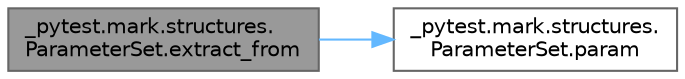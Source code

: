 digraph "_pytest.mark.structures.ParameterSet.extract_from"
{
 // LATEX_PDF_SIZE
  bgcolor="transparent";
  edge [fontname=Helvetica,fontsize=10,labelfontname=Helvetica,labelfontsize=10];
  node [fontname=Helvetica,fontsize=10,shape=box,height=0.2,width=0.4];
  rankdir="LR";
  Node1 [id="Node000001",label="_pytest.mark.structures.\lParameterSet.extract_from",height=0.2,width=0.4,color="gray40", fillcolor="grey60", style="filled", fontcolor="black",tooltip=" "];
  Node1 -> Node2 [id="edge1_Node000001_Node000002",color="steelblue1",style="solid",tooltip=" "];
  Node2 [id="Node000002",label="_pytest.mark.structures.\lParameterSet.param",height=0.2,width=0.4,color="grey40", fillcolor="white", style="filled",URL="$class__pytest_1_1mark_1_1structures_1_1_parameter_set.html#af4b189704028b17f35b0278ba97b58b6",tooltip=" "];
}
